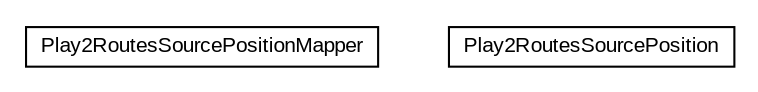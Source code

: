 #!/usr/local/bin/dot
#
# Class diagram 
# Generated by UMLGraph version R5_6-24-gf6e263 (http://www.umlgraph.org/)
#

digraph G {
	edge [fontname="arial",fontsize=10,labelfontname="arial",labelfontsize=10];
	node [fontname="arial",fontsize=10,shape=plaintext];
	nodesep=0.25;
	ranksep=0.5;
	// com.google.code.play2.spm.routes.Play2RoutesSourcePositionMapper
	c7 [label=<<table title="com.google.code.play2.spm.routes.Play2RoutesSourcePositionMapper" border="0" cellborder="1" cellspacing="0" cellpadding="2" port="p" href="./Play2RoutesSourcePositionMapper.html">
		<tr><td><table border="0" cellspacing="0" cellpadding="1">
<tr><td align="center" balign="center"> Play2RoutesSourcePositionMapper </td></tr>
		</table></td></tr>
		</table>>, URL="./Play2RoutesSourcePositionMapper.html", fontname="arial", fontcolor="black", fontsize=10.0];
	// com.google.code.play2.spm.routes.Play2RoutesSourcePosition
	c8 [label=<<table title="com.google.code.play2.spm.routes.Play2RoutesSourcePosition" border="0" cellborder="1" cellspacing="0" cellpadding="2" port="p" href="./Play2RoutesSourcePosition.html">
		<tr><td><table border="0" cellspacing="0" cellpadding="1">
<tr><td align="center" balign="center"> Play2RoutesSourcePosition </td></tr>
		</table></td></tr>
		</table>>, URL="./Play2RoutesSourcePosition.html", fontname="arial", fontcolor="black", fontsize=10.0];
}


